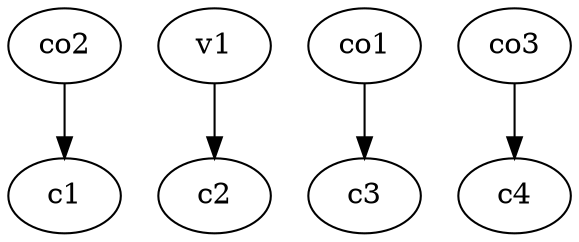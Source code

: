 strict digraph  {
c1;
c2;
c3;
c4;
v1;
co1;
co2;
co3;
v1 -> c2  [weight=1];
co1 -> c3  [weight=1];
co2 -> c1  [weight=1];
co3 -> c4  [weight=1];
}
